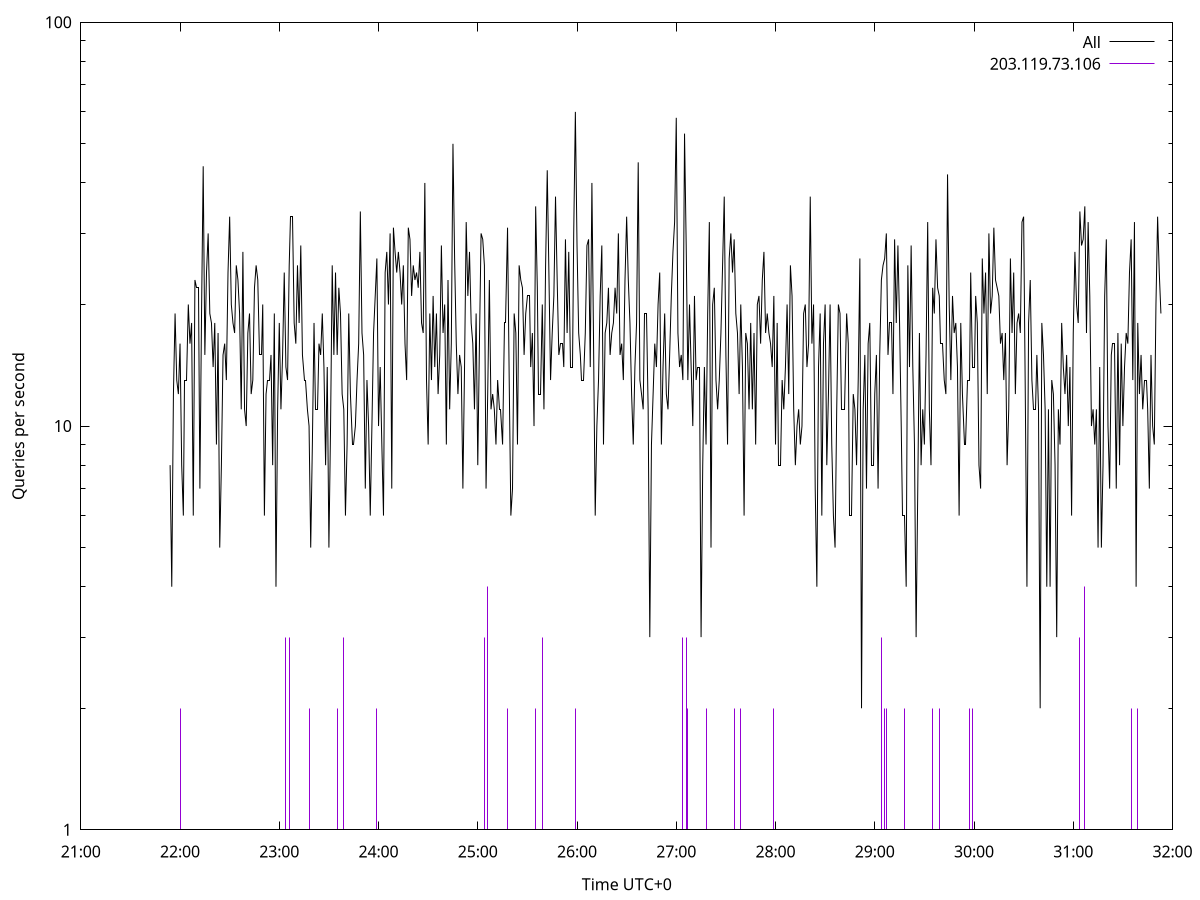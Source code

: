 set terminal pngcairo size 1024,768
set output 'Sun Jan  7 18:21:54 2024.png'
set ylabel 'Queries per second'
set xlabel 'Time UTC+0'
set xdata time
set timefmt "%s"
set log y
plot \
'-' using 1:2 linecolor 0 linetype 2 with lines title 'All', \
'-' using 1:2 linecolor 1 linetype 3 with impulses title "203.119.73.106"
1704626514 8
1704626515 4
1704626516 12
1704626517 19
1704626518 13
1704626519 12
1704626520 16
1704626521 8
1704626522 6
1704626523 13
1704626524 13
1704626525 20
1704626526 16
1704626527 18
1704626528 6
1704626529 23
1704626530 22
1704626531 22
1704626532 7
1704626533 19
1704626534 44
1704626535 15
1704626536 24
1704626537 30
1704626538 19
1704626539 18
1704626540 14
1704626541 18
1704626542 9
1704626543 17
1704626544 5
1704626545 8
1704626546 15
1704626547 16
1704626548 13
1704626549 24
1704626550 33
1704626551 20
1704626552 18
1704626553 17
1704626554 25
1704626555 23
1704626556 19
1704626557 11
1704626558 27
1704626559 11
1704626560 10
1704626561 17
1704626562 19
1704626563 12
1704626564 13
1704626565 22
1704626566 25
1704626567 23
1704626568 15
1704626569 15
1704626570 20
1704626571 6
1704626572 12
1704626573 13
1704626574 13
1704626575 15
1704626576 8
1704626577 19
1704626578 4
1704626579 11
1704626580 18
1704626581 11
1704626582 15
1704626583 24
1704626584 14
1704626585 13
1704626586 25
1704626587 33
1704626588 33
1704626589 18
1704626590 16
1704626591 25
1704626592 18
1704626593 28
1704626594 15
1704626595 13
1704626596 13
1704626597 11
1704626598 10
1704626599 5
1704626600 9
1704626601 18
1704626602 11
1704626603 11
1704626604 16
1704626605 15
1704626606 19
1704626607 14
1704626608 8
1704626609 14
1704626610 5
1704626611 10
1704626612 25
1704626613 15
1704626614 24
1704626615 15
1704626616 22
1704626617 19
1704626618 12
1704626619 11
1704626620 6
1704626621 9
1704626622 19
1704626623 12
1704626624 9
1704626625 9
1704626626 10
1704626627 13
1704626628 16
1704626629 34
1704626630 17
1704626631 15
1704626632 7
1704626633 13
1704626634 10
1704626635 6
1704626636 10
1704626637 17
1704626638 21
1704626639 26
1704626640 10
1704626641 14
1704626642 9
1704626643 6
1704626644 24
1704626645 27
1704626646 20
1704626647 30
1704626648 7
1704626649 31
1704626650 27
1704626651 24
1704626652 27
1704626653 24
1704626654 20
1704626655 25
1704626656 16
1704626657 13
1704626658 31
1704626659 29
1704626660 21
1704626661 25
1704626662 23
1704626663 24
1704626664 22
1704626665 27
1704626666 18
1704626667 17
1704626668 40
1704626669 13
1704626670 9
1704626671 19
1704626672 13
1704626673 21
1704626674 14
1704626675 19
1704626676 12
1704626677 15
1704626678 28
1704626679 17
1704626680 20
1704626681 9
1704626682 23
1704626683 11
1704626684 16
1704626685 50
1704626686 26
1704626687 16
1704626688 12
1704626689 15
1704626690 14
1704626691 7
1704626692 14
1704626693 32
1704626694 21
1704626695 27
1704626696 18
1704626697 16
1704626698 11
1704626699 19
1704626700 8
1704626701 16
1704626702 30
1704626703 29
1704626704 25
1704626705 7
1704626706 12
1704626707 23
1704626708 11
1704626709 12
1704626710 11
1704626711 9
1704626712 13
1704626713 11
1704626714 11
1704626715 9
1704626716 18
1704626717 18
1704626718 31
1704626719 13
1704626720 6
1704626721 7
1704626722 19
1704626723 17
1704626724 9
1704626725 25
1704626726 23
1704626727 22
1704626728 15
1704626729 19
1704626730 21
1704626731 21
1704626732 14
1704626733 17
1704626734 10
1704626735 35
1704626736 22
1704626737 12
1704626738 12
1704626739 20
1704626740 11
1704626741 25
1704626742 43
1704626743 24
1704626744 13
1704626745 17
1704626746 21
1704626747 37
1704626748 23
1704626749 15
1704626750 16
1704626751 16
1704626752 14
1704626753 29
1704626754 17
1704626755 27
1704626756 14
1704626757 14
1704626758 30
1704626759 60
1704626760 28
1704626761 17
1704626762 15
1704626763 13
1704626764 13
1704626765 17
1704626766 28
1704626767 29
1704626768 14
1704626769 40
1704626770 16
1704626771 6
1704626772 10
1704626773 13
1704626774 21
1704626775 28
1704626776 9
1704626777 17
1704626778 18
1704626779 22
1704626780 15
1704626781 17
1704626782 18
1704626783 22
1704626784 19
1704626785 30
1704626786 15
1704626787 16
1704626788 13
1704626789 23
1704626790 33
1704626791 23
1704626792 18
1704626793 12
1704626794 9
1704626795 14
1704626796 18
1704626797 45
1704626798 13
1704626799 12
1704626800 11
1704626801 19
1704626802 19
1704626803 11
1704626804 3
1704626805 9
1704626806 12
1704626807 16
1704626808 14
1704626809 20
1704626810 24
1704626811 9
1704626812 14
1704626813 19
1704626814 12
1704626815 11
1704626816 15
1704626817 21
1704626818 27
1704626819 32
1704626820 58
1704626821 17
1704626822 14
1704626823 15
1704626824 13
1704626825 53
1704626826 28
1704626827 13
1704626828 20
1704626829 14
1704626830 10
1704626831 21
1704626832 13
1704626833 14
1704626834 14
1704626835 3
1704626836 8
1704626837 14
1704626838 9
1704626839 19
1704626840 32
1704626841 5
1704626842 20
1704626843 22
1704626844 13
1704626845 11
1704626846 13
1704626847 17
1704626848 25
1704626849 37
1704626850 15
1704626851 9
1704626852 26
1704626853 30
1704626854 24
1704626855 29
1704626856 19
1704626857 17
1704626858 12
1704626859 20
1704626860 14
1704626861 6
1704626862 17
1704626863 16
1704626864 11
1704626865 18
1704626866 11
1704626867 17
1704626868 9
1704626869 20
1704626870 21
1704626871 16
1704626872 23
1704626873 27
1704626874 17
1704626875 19
1704626876 17
1704626877 16
1704626878 14
1704626879 21
1704626880 9
1704626881 18
1704626882 8
1704626883 8
1704626884 13
1704626885 11
1704626886 14
1704626887 20
1704626888 12
1704626889 25
1704626890 21
1704626891 11
1704626892 8
1704626893 10
1704626894 11
1704626895 9
1704626896 10
1704626897 19
1704626898 20
1704626899 14
1704626900 16
1704626901 37
1704626902 16
1704626903 20
1704626904 7
1704626905 4
1704626906 14
1704626907 19
1704626908 6
1704626909 16
1704626910 20
1704626911 8
1704626912 12
1704626913 20
1704626914 9
1704626915 6
1704626916 5
1704626917 11
1704626918 20
1704626919 19
1704626920 11
1704626921 11
1704626922 11
1704626923 19
1704626924 16
1704626925 6
1704626926 6
1704626927 12
1704626928 11
1704626929 8
1704626930 13
1704626931 26
1704626932 2
1704626933 11
1704626934 15
1704626935 7
1704626936 16
1704626937 18
1704626938 8
1704626939 8
1704626940 12
1704626941 15
1704626942 7
1704626943 15
1704626944 23
1704626945 25
1704626946 26
1704626947 30
1704626948 15
1704626949 18
1704626950 18
1704626951 12
1704626952 29
1704626953 18
1704626954 28
1704626955 18
1704626956 10
1704626957 6
1704626958 6
1704626959 4
1704626960 25
1704626961 14
1704626962 28
1704626963 14
1704626964 9
1704626965 3
1704626966 7
1704626967 17
1704626968 8
1704626969 11
1704626970 9
1704626971 15
1704626972 32
1704626973 11
1704626974 8
1704626975 22
1704626976 19
1704626977 29
1704626978 22
1704626979 21
1704626980 16
1704626981 16
1704626982 13
1704626983 12
1704626984 42
1704626985 20
1704626986 13
1704626987 21
1704626988 17
1704626989 18
1704626990 14
1704626991 6
1704626992 18
1704626993 12
1704626994 9
1704626995 9
1704626996 13
1704626997 13
1704626998 24
1704626999 14
1704627000 14
1704627001 21
1704627002 18
1704627003 8
1704627004 7
1704627005 26
1704627006 19
1704627007 24
1704627008 12
1704627009 30
1704627010 19
1704627011 21
1704627012 31
1704627013 23
1704627014 22
1704627015 21
1704627016 16
1704627017 17
1704627018 13
1704627019 17
1704627020 8
1704627021 11
1704627022 26
1704627023 17
1704627024 24
1704627025 12
1704627026 18
1704627027 19
1704627028 17
1704627029 32
1704627030 33
1704627031 12
1704627032 4
1704627033 18
1704627034 23
1704627035 13
1704627036 11
1704627037 11
1704627038 15
1704627039 11
1704627040 2
1704627041 18
1704627042 15
1704627043 11
1704627044 4
1704627045 11
1704627046 4
1704627047 13
1704627048 12
1704627049 8
1704627050 3
1704627051 11
1704627052 9
1704627053 18
1704627054 14
1704627055 12
1704627056 15
1704627057 10
1704627058 14
1704627059 6
1704627060 17
1704627061 27
1704627062 20
1704627063 18
1704627064 34
1704627065 28
1704627066 29
1704627067 35
1704627068 17
1704627069 32
1704627070 21
1704627071 10
1704627072 11
1704627073 9
1704627074 11
1704627075 5
1704627076 14
1704627077 5
1704627078 8
1704627079 21
1704627080 29
1704627081 10
1704627082 7
1704627083 15
1704627084 16
1704627085 16
1704627086 7
1704627087 17
1704627088 8
1704627089 16
1704627090 10
1704627091 14
1704627092 17
1704627093 16
1704627094 24
1704627095 29
1704627096 13
1704627097 32
1704627098 4
1704627099 18
1704627100 12
1704627101 15
1704627102 11
1704627103 13
1704627104 13
1704627105 11
1704627106 7
1704627107 15
1704627108 10
1704627109 9
1704627110 20
1704627111 33
1704627112 24
1704627113 19

e
1704626520 2
1704626584 3
1704626586 3
1704626587 1
1704626593 1
1704626598 2
1704626600 1
1704626603 1
1704626612 1
1704626613 1
1704626614 1
1704626615 2
1704626616 1
1704626619 3
1704626639 2
1704626704 3
1704626706 4
1704626713 1
1704626718 2
1704626721 1
1704626723 1
1704626732 1
1704626733 1
1704626734 1
1704626735 2
1704626736 1
1704626739 3
1704626759 2
1704626824 3
1704626826 3
1704626827 2
1704626833 1
1704626838 2
1704626841 1
1704626843 1
1704626852 1
1704626853 1
1704626854 1
1704626855 2
1704626856 1
1704626859 2
1704626879 2
1704626916 1
1704626944 3
1704626946 2
1704626947 2
1704626953 1
1704626958 2
1704626960 1
1704626961 1
1704626972 1
1704626973 1
1704626974 1
1704626975 2
1704626976 1
1704626979 2
1704626997 2
1704626999 2
1704627064 3
1704627067 4
1704627073 1
1704627078 1
1704627079 1
1704627081 1
1704627083 1
1704627092 1
1704627093 1
1704627094 1
1704627095 2
1704627096 1
1704627099 2

e
